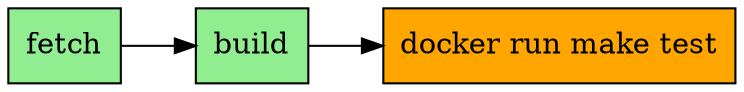 digraph pipeline {
  node [shape="box"]
  rankdir=LR
  n3 [label="fetch",fillcolor="lightgreen",style="filled"]
  n2 [label="build",fillcolor="lightgreen",style="filled"]
  n3 -> n2
  n1 [label="docker run make test",fillcolor="orange",style="filled"]
  n2 -> n1
  }
